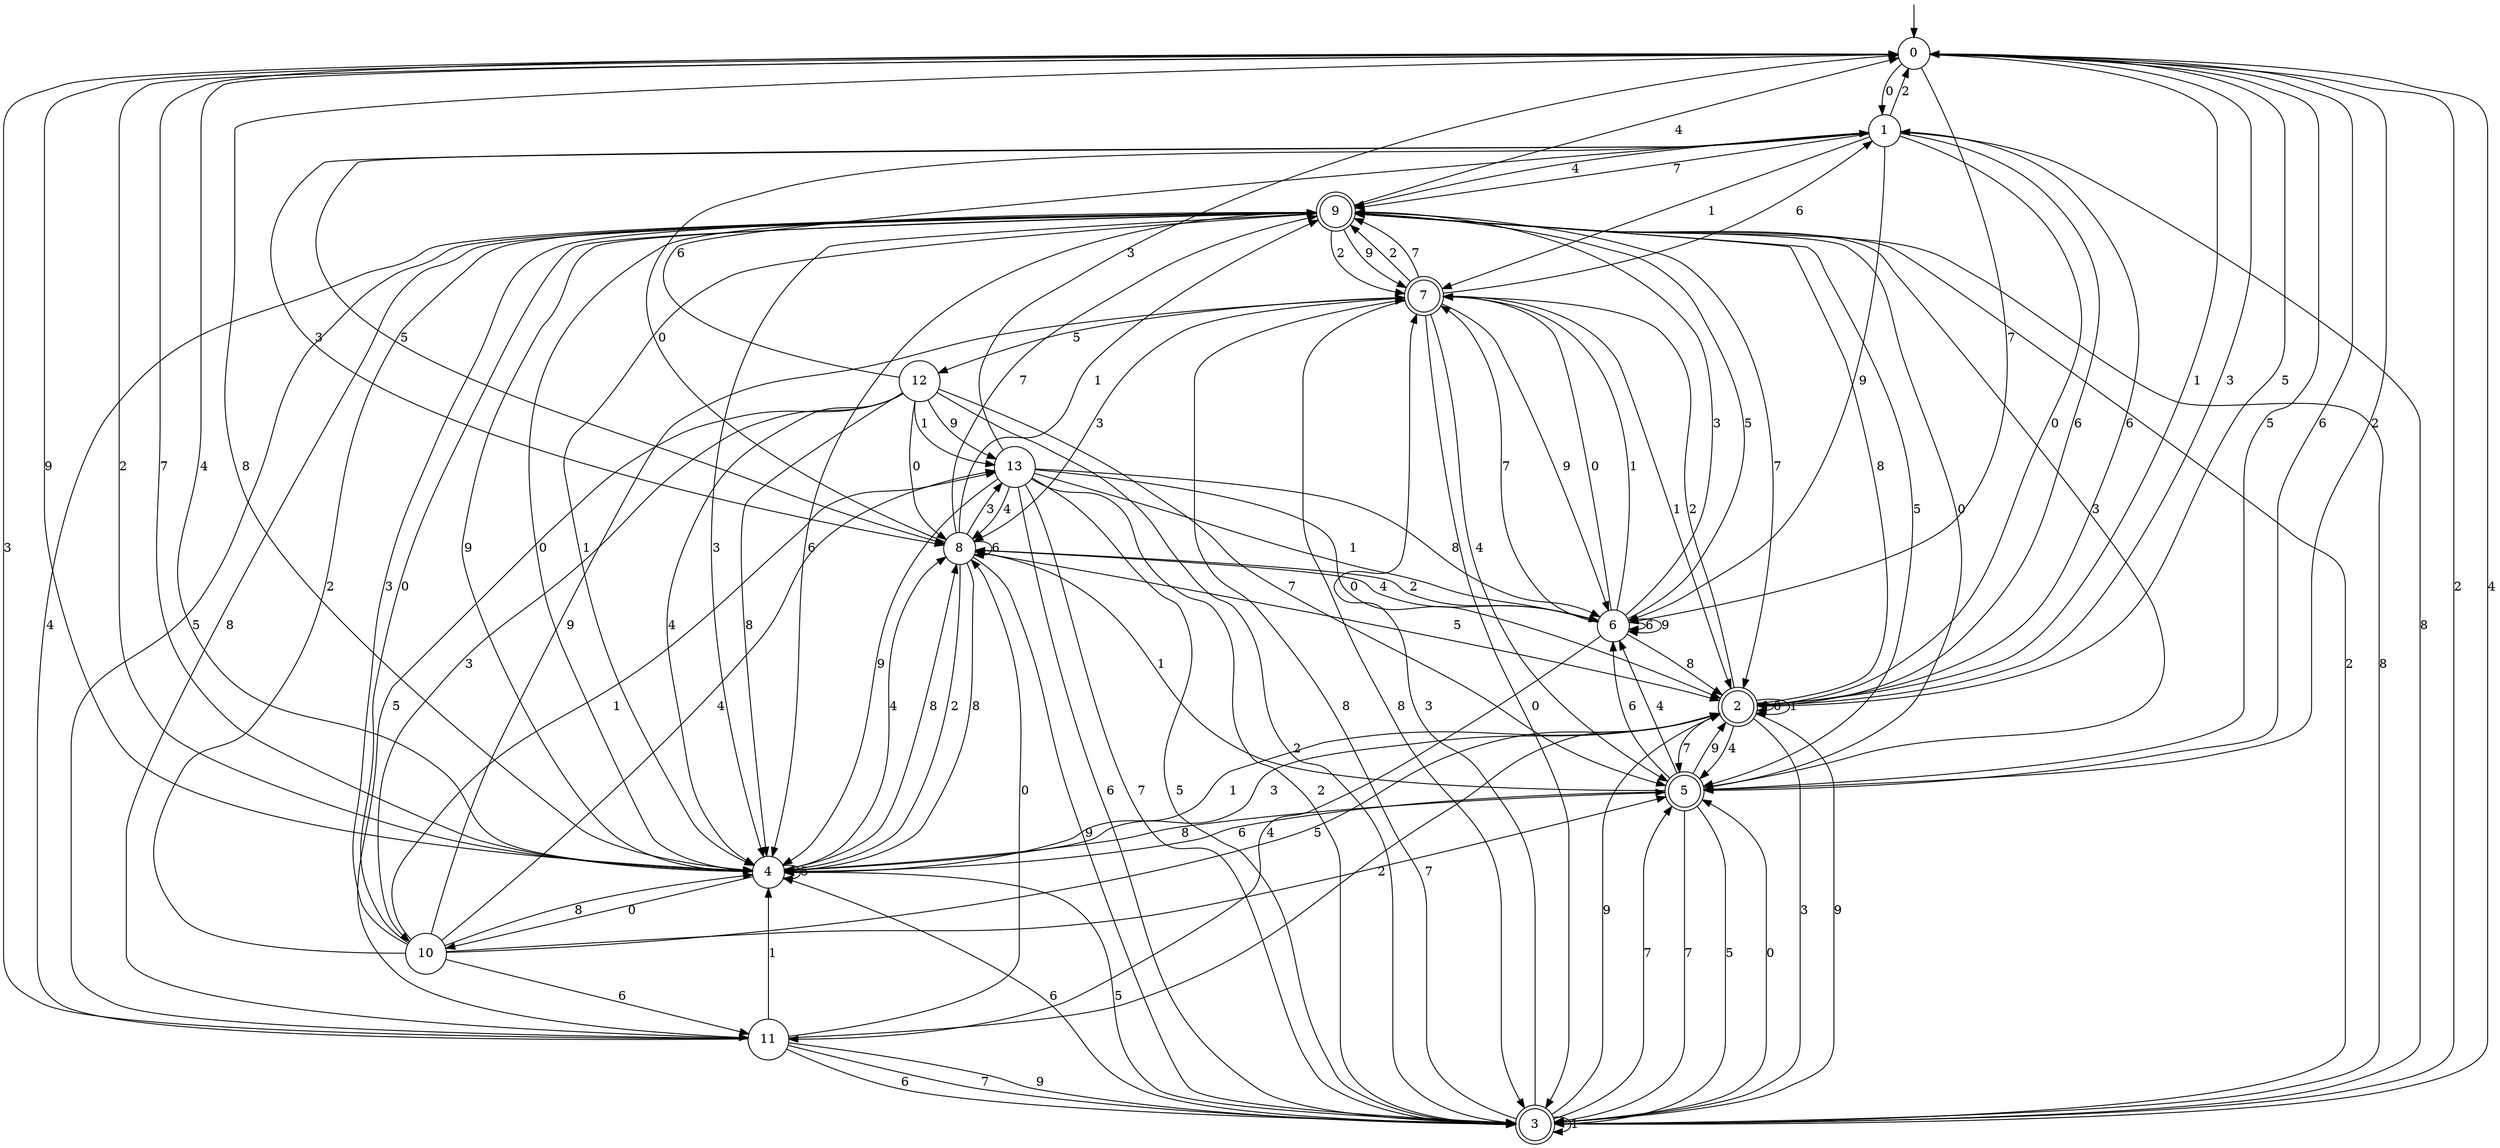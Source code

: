 digraph g {

	s0 [shape="circle" label="0"];
	s1 [shape="circle" label="1"];
	s2 [shape="doublecircle" label="2"];
	s3 [shape="doublecircle" label="3"];
	s4 [shape="circle" label="4"];
	s5 [shape="doublecircle" label="5"];
	s6 [shape="circle" label="6"];
	s7 [shape="doublecircle" label="7"];
	s8 [shape="circle" label="8"];
	s9 [shape="doublecircle" label="9"];
	s10 [shape="circle" label="10"];
	s11 [shape="circle" label="11"];
	s12 [shape="circle" label="12"];
	s13 [shape="circle" label="13"];
	s0 -> s1 [label="0"];
	s0 -> s2 [label="1"];
	s0 -> s3 [label="2"];
	s0 -> s2 [label="3"];
	s0 -> s4 [label="4"];
	s0 -> s5 [label="5"];
	s0 -> s5 [label="6"];
	s0 -> s6 [label="7"];
	s0 -> s4 [label="8"];
	s0 -> s4 [label="9"];
	s1 -> s2 [label="0"];
	s1 -> s7 [label="1"];
	s1 -> s0 [label="2"];
	s1 -> s8 [label="3"];
	s1 -> s9 [label="4"];
	s1 -> s8 [label="5"];
	s1 -> s2 [label="6"];
	s1 -> s9 [label="7"];
	s1 -> s3 [label="8"];
	s1 -> s6 [label="9"];
	s2 -> s2 [label="0"];
	s2 -> s2 [label="1"];
	s2 -> s7 [label="2"];
	s2 -> s3 [label="3"];
	s2 -> s5 [label="4"];
	s2 -> s0 [label="5"];
	s2 -> s1 [label="6"];
	s2 -> s5 [label="7"];
	s2 -> s9 [label="8"];
	s2 -> s3 [label="9"];
	s3 -> s5 [label="0"];
	s3 -> s3 [label="1"];
	s3 -> s9 [label="2"];
	s3 -> s7 [label="3"];
	s3 -> s0 [label="4"];
	s3 -> s4 [label="5"];
	s3 -> s4 [label="6"];
	s3 -> s5 [label="7"];
	s3 -> s7 [label="8"];
	s3 -> s2 [label="9"];
	s4 -> s10 [label="0"];
	s4 -> s2 [label="1"];
	s4 -> s0 [label="2"];
	s4 -> s2 [label="3"];
	s4 -> s8 [label="4"];
	s4 -> s4 [label="5"];
	s4 -> s5 [label="6"];
	s4 -> s0 [label="7"];
	s4 -> s8 [label="8"];
	s4 -> s9 [label="9"];
	s5 -> s9 [label="0"];
	s5 -> s8 [label="1"];
	s5 -> s0 [label="2"];
	s5 -> s9 [label="3"];
	s5 -> s6 [label="4"];
	s5 -> s3 [label="5"];
	s5 -> s6 [label="6"];
	s5 -> s3 [label="7"];
	s5 -> s4 [label="8"];
	s5 -> s2 [label="9"];
	s6 -> s7 [label="0"];
	s6 -> s7 [label="1"];
	s6 -> s8 [label="2"];
	s6 -> s9 [label="3"];
	s6 -> s11 [label="4"];
	s6 -> s9 [label="5"];
	s6 -> s6 [label="6"];
	s6 -> s7 [label="7"];
	s6 -> s2 [label="8"];
	s6 -> s6 [label="9"];
	s7 -> s3 [label="0"];
	s7 -> s2 [label="1"];
	s7 -> s9 [label="2"];
	s7 -> s8 [label="3"];
	s7 -> s5 [label="4"];
	s7 -> s12 [label="5"];
	s7 -> s1 [label="6"];
	s7 -> s9 [label="7"];
	s7 -> s3 [label="8"];
	s7 -> s6 [label="9"];
	s8 -> s1 [label="0"];
	s8 -> s9 [label="1"];
	s8 -> s4 [label="2"];
	s8 -> s13 [label="3"];
	s8 -> s6 [label="4"];
	s8 -> s2 [label="5"];
	s8 -> s8 [label="6"];
	s8 -> s9 [label="7"];
	s8 -> s4 [label="8"];
	s8 -> s3 [label="9"];
	s9 -> s4 [label="0"];
	s9 -> s4 [label="1"];
	s9 -> s7 [label="2"];
	s9 -> s4 [label="3"];
	s9 -> s0 [label="4"];
	s9 -> s5 [label="5"];
	s9 -> s4 [label="6"];
	s9 -> s2 [label="7"];
	s9 -> s3 [label="8"];
	s9 -> s7 [label="9"];
	s10 -> s9 [label="0"];
	s10 -> s13 [label="1"];
	s10 -> s9 [label="2"];
	s10 -> s9 [label="3"];
	s10 -> s13 [label="4"];
	s10 -> s2 [label="5"];
	s10 -> s11 [label="6"];
	s10 -> s5 [label="7"];
	s10 -> s4 [label="8"];
	s10 -> s7 [label="9"];
	s11 -> s8 [label="0"];
	s11 -> s4 [label="1"];
	s11 -> s2 [label="2"];
	s11 -> s0 [label="3"];
	s11 -> s9 [label="4"];
	s11 -> s9 [label="5"];
	s11 -> s3 [label="6"];
	s11 -> s3 [label="7"];
	s11 -> s9 [label="8"];
	s11 -> s3 [label="9"];
	s12 -> s8 [label="0"];
	s12 -> s13 [label="1"];
	s12 -> s3 [label="2"];
	s12 -> s10 [label="3"];
	s12 -> s4 [label="4"];
	s12 -> s11 [label="5"];
	s12 -> s1 [label="6"];
	s12 -> s5 [label="7"];
	s12 -> s4 [label="8"];
	s12 -> s13 [label="9"];
	s13 -> s2 [label="0"];
	s13 -> s6 [label="1"];
	s13 -> s3 [label="2"];
	s13 -> s0 [label="3"];
	s13 -> s8 [label="4"];
	s13 -> s3 [label="5"];
	s13 -> s3 [label="6"];
	s13 -> s3 [label="7"];
	s13 -> s6 [label="8"];
	s13 -> s4 [label="9"];

__start0 [label="" shape="none" width="0" height="0"];
__start0 -> s0;

}

